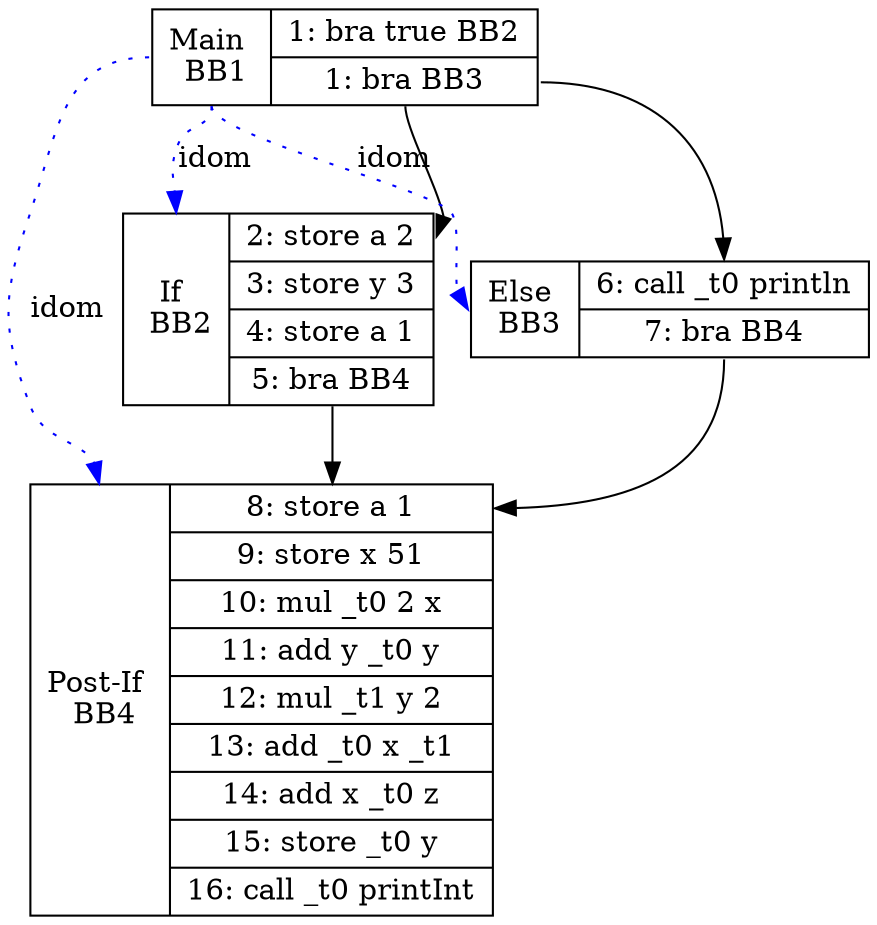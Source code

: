 digraph G {
bb1 [shape=record, label="<B> Main \n BB1 | {<entry>
	1: bra true BB2 
|<exit>	1: bra BB3 
}"];
bb1:exit -> bb2:entry
bb1:exit -> bb3:entry
bb2 [shape=record, label="<B> If \n BB2 | {<entry>
	2: store a 2 
|	3: store y 3 
|	4: store a 1 
|<exit>	5: bra BB4 
}"];
bb2:exit -> bb4:entry
bb1:B -> bb2:B [style=dotted, color=blue, label=idom];
bb3 [shape=record, label="<B> Else \n BB3 | {<entry>
	6: call _t0 println 
|<exit>	7: bra BB4 
}"];
bb3:exit -> bb4:entry
bb1:B -> bb3:B [style=dotted, color=blue, label=idom];
bb4 [shape=record, label="<B> Post-If \n BB4 | {<entry>
	8: store a 1 
|	9: store x 51 
|	10: mul _t0 2 x 
|	11: add y _t0 y 
|	12: mul _t1 y 2 
|	13: add _t0 x _t1 
|	14: add x _t0 z 
|	15: store _t0 y 
|<exit>	16: call _t0 printInt 
}"];
bb1:B -> bb4:B [style=dotted, color=blue, label=idom];
}
